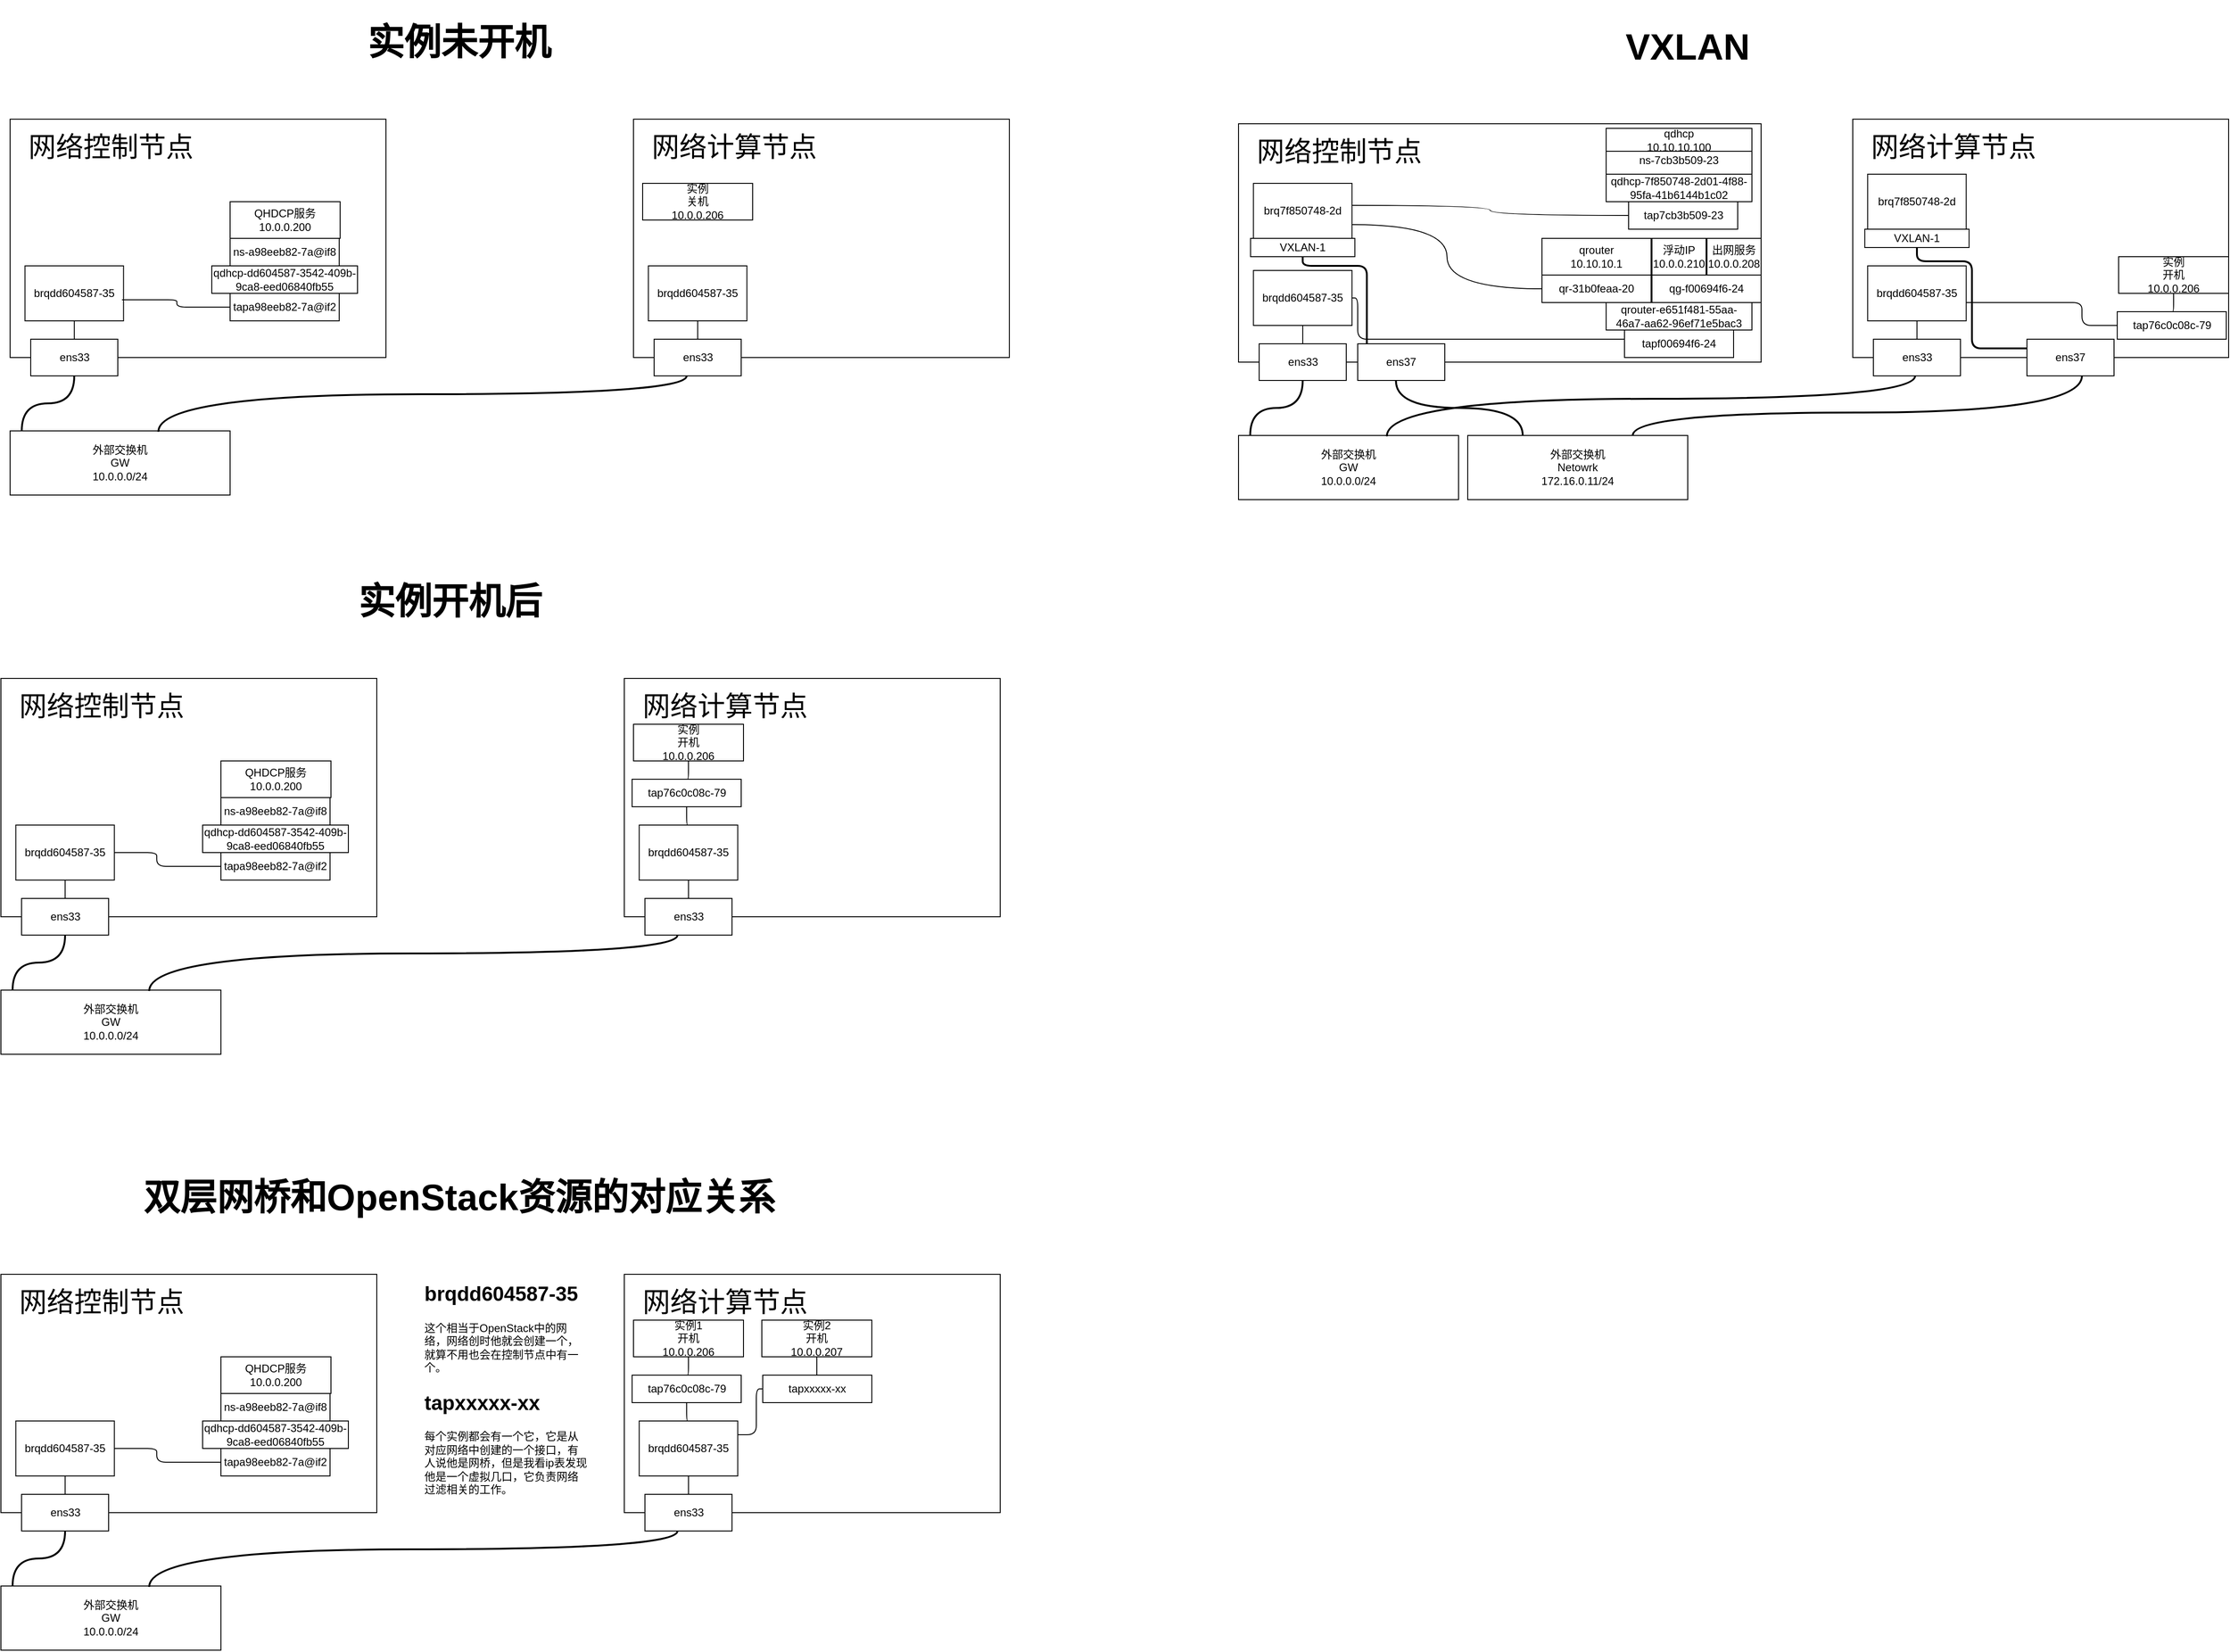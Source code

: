 <mxfile version="26.0.14">
  <diagram name="第 1 页" id="nOdNoL512QigELm2ROE4">
    <mxGraphModel dx="1674" dy="1144" grid="1" gridSize="10" guides="1" tooltips="1" connect="1" arrows="1" fold="1" page="1" pageScale="1" pageWidth="827" pageHeight="1169" math="0" shadow="0">
      <root>
        <mxCell id="0" />
        <mxCell id="1" parent="0" />
        <mxCell id="orzNpeSFZgo_5vKAbKiY-1" value="" style="rounded=0;whiteSpace=wrap;html=1;" parent="1" vertex="1">
          <mxGeometry x="70" y="160" width="410" height="260" as="geometry" />
        </mxCell>
        <mxCell id="orzNpeSFZgo_5vKAbKiY-3" value="" style="rounded=0;whiteSpace=wrap;html=1;" parent="1" vertex="1">
          <mxGeometry x="750" y="160" width="410" height="260" as="geometry" />
        </mxCell>
        <mxCell id="orzNpeSFZgo_5vKAbKiY-4" value="&lt;font style=&quot;font-size: 30px;&quot;&gt;网络控制节点&lt;/font&gt;" style="text;html=1;align=center;verticalAlign=middle;whiteSpace=wrap;rounded=0;" parent="1" vertex="1">
          <mxGeometry x="70" y="160" width="220" height="60" as="geometry" />
        </mxCell>
        <mxCell id="orzNpeSFZgo_5vKAbKiY-5" value="&lt;span style=&quot;font-size: 30px;&quot;&gt;网络计算节点&lt;/span&gt;" style="text;html=1;align=center;verticalAlign=middle;whiteSpace=wrap;rounded=0;" parent="1" vertex="1">
          <mxGeometry x="750" y="160" width="220" height="60" as="geometry" />
        </mxCell>
        <mxCell id="orzNpeSFZgo_5vKAbKiY-6" value="&lt;div&gt;&lt;br&gt;&lt;/div&gt;外部交换机&lt;div&gt;&lt;span style=&quot;background-color: transparent; color: light-dark(rgb(0, 0, 0), rgb(255, 255, 255));&quot;&gt;GW&lt;/span&gt;&lt;/div&gt;&lt;div&gt;10.0.0.0/24&lt;br&gt;&lt;div&gt;&lt;div&gt;&lt;br&gt;&lt;/div&gt;&lt;/div&gt;&lt;/div&gt;" style="rounded=0;whiteSpace=wrap;html=1;" parent="1" vertex="1">
          <mxGeometry x="70" y="500" width="240" height="70" as="geometry" />
        </mxCell>
        <mxCell id="orzNpeSFZgo_5vKAbKiY-9" value="ens33" style="rounded=0;whiteSpace=wrap;html=1;" parent="1" vertex="1">
          <mxGeometry x="92.5" y="400" width="95" height="40" as="geometry" />
        </mxCell>
        <mxCell id="orzNpeSFZgo_5vKAbKiY-10" value="ens33" style="rounded=0;whiteSpace=wrap;html=1;" parent="1" vertex="1">
          <mxGeometry x="772.5" y="400" width="95" height="40" as="geometry" />
        </mxCell>
        <mxCell id="orzNpeSFZgo_5vKAbKiY-16" style="edgeStyle=orthogonalEdgeStyle;rounded=0;orthogonalLoop=1;jettySize=auto;html=1;entryX=0.053;entryY=0;entryDx=0;entryDy=0;entryPerimeter=0;curved=1;strokeWidth=2;endArrow=none;startFill=0;" parent="1" source="orzNpeSFZgo_5vKAbKiY-9" target="orzNpeSFZgo_5vKAbKiY-6" edge="1">
          <mxGeometry relative="1" as="geometry" />
        </mxCell>
        <mxCell id="orzNpeSFZgo_5vKAbKiY-17" style="edgeStyle=orthogonalEdgeStyle;rounded=0;orthogonalLoop=1;jettySize=auto;html=1;strokeWidth=2;endArrow=none;startFill=0;curved=1;entryX=0.674;entryY=0.014;entryDx=0;entryDy=0;entryPerimeter=0;" parent="1" source="orzNpeSFZgo_5vKAbKiY-10" target="orzNpeSFZgo_5vKAbKiY-6" edge="1">
          <mxGeometry relative="1" as="geometry">
            <mxPoint x="800" y="487" as="targetPoint" />
            <Array as="points">
              <mxPoint x="808" y="460" />
              <mxPoint x="232" y="460" />
            </Array>
          </mxGeometry>
        </mxCell>
        <mxCell id="quWdG1FWPRAsrCkBspz_-25" style="edgeStyle=orthogonalEdgeStyle;rounded=1;orthogonalLoop=1;jettySize=auto;html=1;entryX=0.5;entryY=0;entryDx=0;entryDy=0;curved=0;endArrow=none;startFill=0;" parent="1" source="orzNpeSFZgo_5vKAbKiY-19" target="orzNpeSFZgo_5vKAbKiY-9" edge="1">
          <mxGeometry relative="1" as="geometry" />
        </mxCell>
        <mxCell id="orzNpeSFZgo_5vKAbKiY-19" value="brqdd604587-35" style="rounded=0;whiteSpace=wrap;html=1;" parent="1" vertex="1">
          <mxGeometry x="86.25" y="320" width="107.5" height="60" as="geometry" />
        </mxCell>
        <mxCell id="orzNpeSFZgo_5vKAbKiY-23" style="edgeStyle=orthogonalEdgeStyle;rounded=1;orthogonalLoop=1;jettySize=auto;html=1;entryX=0.984;entryY=0.617;entryDx=0;entryDy=0;endArrow=none;startFill=0;curved=0;entryPerimeter=0;" parent="1" source="orzNpeSFZgo_5vKAbKiY-20" target="orzNpeSFZgo_5vKAbKiY-19" edge="1">
          <mxGeometry relative="1" as="geometry" />
        </mxCell>
        <mxCell id="orzNpeSFZgo_5vKAbKiY-20" value="tapa98eeb82-7a@if2" style="rounded=0;whiteSpace=wrap;html=1;" parent="1" vertex="1">
          <mxGeometry x="310" y="350" width="119" height="30" as="geometry" />
        </mxCell>
        <mxCell id="orzNpeSFZgo_5vKAbKiY-21" value="qdhcp-dd604587-3542-409b-9ca8-eed06840fb55" style="rounded=0;whiteSpace=wrap;html=1;" parent="1" vertex="1">
          <mxGeometry x="290" y="320" width="159" height="30" as="geometry" />
        </mxCell>
        <mxCell id="orzNpeSFZgo_5vKAbKiY-22" value="ns-a98eeb82-7a@if8" style="rounded=0;whiteSpace=wrap;html=1;" parent="1" vertex="1">
          <mxGeometry x="310" y="290" width="119" height="30" as="geometry" />
        </mxCell>
        <mxCell id="orzNpeSFZgo_5vKAbKiY-24" value="QHDCP服务&lt;div&gt;10.0.0.200&lt;/div&gt;" style="rounded=0;whiteSpace=wrap;html=1;" parent="1" vertex="1">
          <mxGeometry x="310" y="250" width="120" height="40" as="geometry" />
        </mxCell>
        <mxCell id="quWdG1FWPRAsrCkBspz_-26" style="edgeStyle=orthogonalEdgeStyle;rounded=0;orthogonalLoop=1;jettySize=auto;html=1;endArrow=none;startFill=0;" parent="1" source="orzNpeSFZgo_5vKAbKiY-27" target="orzNpeSFZgo_5vKAbKiY-10" edge="1">
          <mxGeometry relative="1" as="geometry" />
        </mxCell>
        <mxCell id="orzNpeSFZgo_5vKAbKiY-27" value="brqdd604587-35" style="rounded=0;whiteSpace=wrap;html=1;" parent="1" vertex="1">
          <mxGeometry x="766.25" y="320" width="107.5" height="60" as="geometry" />
        </mxCell>
        <mxCell id="orzNpeSFZgo_5vKAbKiY-31" value="实例&lt;div&gt;关机&lt;br&gt;&lt;div&gt;&lt;div&gt;10.0.0.206&lt;/div&gt;&lt;/div&gt;&lt;/div&gt;" style="rounded=0;whiteSpace=wrap;html=1;" parent="1" vertex="1">
          <mxGeometry x="760" y="230" width="120" height="40" as="geometry" />
        </mxCell>
        <mxCell id="quWdG1FWPRAsrCkBspz_-1" value="&lt;span style=&quot;font-size: 40px;&quot;&gt;&lt;b&gt;实例未开机&lt;/b&gt;&lt;/span&gt;" style="text;html=1;align=center;verticalAlign=middle;whiteSpace=wrap;rounded=0;" parent="1" vertex="1">
          <mxGeometry x="230" y="30" width="660" height="90" as="geometry" />
        </mxCell>
        <mxCell id="quWdG1FWPRAsrCkBspz_-2" value="" style="rounded=0;whiteSpace=wrap;html=1;" parent="1" vertex="1">
          <mxGeometry x="60" y="770" width="410" height="260" as="geometry" />
        </mxCell>
        <mxCell id="quWdG1FWPRAsrCkBspz_-3" value="" style="rounded=0;whiteSpace=wrap;html=1;" parent="1" vertex="1">
          <mxGeometry x="740" y="770" width="410" height="260" as="geometry" />
        </mxCell>
        <mxCell id="quWdG1FWPRAsrCkBspz_-4" value="&lt;font style=&quot;font-size: 30px;&quot;&gt;网络控制节点&lt;/font&gt;" style="text;html=1;align=center;verticalAlign=middle;whiteSpace=wrap;rounded=0;" parent="1" vertex="1">
          <mxGeometry x="60" y="770" width="220" height="60" as="geometry" />
        </mxCell>
        <mxCell id="quWdG1FWPRAsrCkBspz_-5" value="&lt;span style=&quot;font-size: 30px;&quot;&gt;网络计算节点&lt;/span&gt;" style="text;html=1;align=center;verticalAlign=middle;whiteSpace=wrap;rounded=0;" parent="1" vertex="1">
          <mxGeometry x="740" y="770" width="220" height="60" as="geometry" />
        </mxCell>
        <mxCell id="quWdG1FWPRAsrCkBspz_-6" value="&lt;br&gt;&lt;div&gt;外部交换机&lt;div&gt;&lt;span style=&quot;background-color: transparent; color: light-dark(rgb(0, 0, 0), rgb(255, 255, 255));&quot;&gt;GW&lt;/span&gt;&lt;/div&gt;&lt;div&gt;10.0.0.0/24&lt;br&gt;&lt;div&gt;&lt;br&gt;&lt;/div&gt;&lt;/div&gt;&lt;/div&gt;" style="rounded=0;whiteSpace=wrap;html=1;" parent="1" vertex="1">
          <mxGeometry x="60" y="1110" width="240" height="70" as="geometry" />
        </mxCell>
        <mxCell id="quWdG1FWPRAsrCkBspz_-7" value="ens33" style="rounded=0;whiteSpace=wrap;html=1;" parent="1" vertex="1">
          <mxGeometry x="82.5" y="1010" width="95" height="40" as="geometry" />
        </mxCell>
        <mxCell id="quWdG1FWPRAsrCkBspz_-8" value="ens33" style="rounded=0;whiteSpace=wrap;html=1;" parent="1" vertex="1">
          <mxGeometry x="762.5" y="1010" width="95" height="40" as="geometry" />
        </mxCell>
        <mxCell id="quWdG1FWPRAsrCkBspz_-9" style="edgeStyle=orthogonalEdgeStyle;rounded=0;orthogonalLoop=1;jettySize=auto;html=1;entryX=0.053;entryY=0;entryDx=0;entryDy=0;entryPerimeter=0;curved=1;strokeWidth=2;endArrow=none;startFill=0;" parent="1" source="quWdG1FWPRAsrCkBspz_-7" target="quWdG1FWPRAsrCkBspz_-6" edge="1">
          <mxGeometry relative="1" as="geometry" />
        </mxCell>
        <mxCell id="quWdG1FWPRAsrCkBspz_-10" style="edgeStyle=orthogonalEdgeStyle;rounded=0;orthogonalLoop=1;jettySize=auto;html=1;strokeWidth=2;endArrow=none;startFill=0;curved=1;entryX=0.674;entryY=0.014;entryDx=0;entryDy=0;entryPerimeter=0;" parent="1" source="quWdG1FWPRAsrCkBspz_-8" target="quWdG1FWPRAsrCkBspz_-6" edge="1">
          <mxGeometry relative="1" as="geometry">
            <mxPoint x="790" y="1097" as="targetPoint" />
            <Array as="points">
              <mxPoint x="798" y="1070" />
              <mxPoint x="222" y="1070" />
            </Array>
          </mxGeometry>
        </mxCell>
        <mxCell id="quWdG1FWPRAsrCkBspz_-20" style="edgeStyle=orthogonalEdgeStyle;rounded=0;orthogonalLoop=1;jettySize=auto;html=1;curved=1;endArrow=none;startFill=0;" parent="1" source="quWdG1FWPRAsrCkBspz_-11" target="quWdG1FWPRAsrCkBspz_-7" edge="1">
          <mxGeometry relative="1" as="geometry" />
        </mxCell>
        <mxCell id="quWdG1FWPRAsrCkBspz_-11" value="brqdd604587-35" style="rounded=0;whiteSpace=wrap;html=1;" parent="1" vertex="1">
          <mxGeometry x="76.25" y="930" width="107.5" height="60" as="geometry" />
        </mxCell>
        <mxCell id="quWdG1FWPRAsrCkBspz_-24" style="edgeStyle=orthogonalEdgeStyle;rounded=1;orthogonalLoop=1;jettySize=auto;html=1;entryX=1;entryY=0.5;entryDx=0;entryDy=0;curved=0;endArrow=none;startFill=0;" parent="1" source="quWdG1FWPRAsrCkBspz_-13" target="quWdG1FWPRAsrCkBspz_-11" edge="1">
          <mxGeometry relative="1" as="geometry">
            <Array as="points">
              <mxPoint x="230" y="975" />
              <mxPoint x="230" y="960" />
            </Array>
          </mxGeometry>
        </mxCell>
        <mxCell id="quWdG1FWPRAsrCkBspz_-13" value="tapa98eeb82-7a@if2" style="rounded=0;whiteSpace=wrap;html=1;" parent="1" vertex="1">
          <mxGeometry x="300" y="960" width="119" height="30" as="geometry" />
        </mxCell>
        <mxCell id="quWdG1FWPRAsrCkBspz_-14" value="qdhcp-dd604587-3542-409b-9ca8-eed06840fb55" style="rounded=0;whiteSpace=wrap;html=1;" parent="1" vertex="1">
          <mxGeometry x="280" y="930" width="159" height="30" as="geometry" />
        </mxCell>
        <mxCell id="quWdG1FWPRAsrCkBspz_-15" value="ns-a98eeb82-7a@if8" style="rounded=0;whiteSpace=wrap;html=1;" parent="1" vertex="1">
          <mxGeometry x="300" y="900" width="119" height="30" as="geometry" />
        </mxCell>
        <mxCell id="quWdG1FWPRAsrCkBspz_-16" value="QHDCP服务&lt;div&gt;10.0.0.200&lt;/div&gt;" style="rounded=0;whiteSpace=wrap;html=1;" parent="1" vertex="1">
          <mxGeometry x="300" y="860" width="120" height="40" as="geometry" />
        </mxCell>
        <mxCell id="quWdG1FWPRAsrCkBspz_-21" style="edgeStyle=orthogonalEdgeStyle;rounded=0;orthogonalLoop=1;jettySize=auto;html=1;curved=1;endArrow=none;startFill=0;" parent="1" source="quWdG1FWPRAsrCkBspz_-17" target="quWdG1FWPRAsrCkBspz_-8" edge="1">
          <mxGeometry relative="1" as="geometry" />
        </mxCell>
        <mxCell id="quWdG1FWPRAsrCkBspz_-17" value="brqdd604587-35" style="rounded=0;whiteSpace=wrap;html=1;" parent="1" vertex="1">
          <mxGeometry x="756.25" y="930" width="107.5" height="60" as="geometry" />
        </mxCell>
        <mxCell id="quWdG1FWPRAsrCkBspz_-29" style="edgeStyle=orthogonalEdgeStyle;rounded=1;orthogonalLoop=1;jettySize=auto;html=1;curved=0;endArrow=none;startFill=0;" parent="1" source="quWdG1FWPRAsrCkBspz_-18" target="quWdG1FWPRAsrCkBspz_-27" edge="1">
          <mxGeometry relative="1" as="geometry" />
        </mxCell>
        <mxCell id="quWdG1FWPRAsrCkBspz_-18" value="实例&lt;div&gt;开机&lt;br&gt;&lt;div&gt;10.0.0.206&lt;/div&gt;&lt;/div&gt;" style="rounded=0;whiteSpace=wrap;html=1;" parent="1" vertex="1">
          <mxGeometry x="750" y="820" width="120" height="40" as="geometry" />
        </mxCell>
        <mxCell id="quWdG1FWPRAsrCkBspz_-19" value="&lt;span style=&quot;font-size: 40px;&quot;&gt;&lt;b&gt;实例开机后&lt;/b&gt;&lt;/span&gt;" style="text;html=1;align=center;verticalAlign=middle;whiteSpace=wrap;rounded=0;" parent="1" vertex="1">
          <mxGeometry x="220" y="640" width="660" height="90" as="geometry" />
        </mxCell>
        <mxCell id="quWdG1FWPRAsrCkBspz_-30" style="edgeStyle=orthogonalEdgeStyle;rounded=1;orthogonalLoop=1;jettySize=auto;html=1;curved=0;endArrow=none;startFill=0;" parent="1" source="quWdG1FWPRAsrCkBspz_-27" target="quWdG1FWPRAsrCkBspz_-17" edge="1">
          <mxGeometry relative="1" as="geometry" />
        </mxCell>
        <mxCell id="quWdG1FWPRAsrCkBspz_-27" value="tap76c0c08c-79" style="rounded=0;whiteSpace=wrap;html=1;" parent="1" vertex="1">
          <mxGeometry x="748.5" y="880" width="119" height="30" as="geometry" />
        </mxCell>
        <mxCell id="IoBw5T78hSDgkr8K8ekV-1" value="" style="rounded=0;whiteSpace=wrap;html=1;" parent="1" vertex="1">
          <mxGeometry x="60" y="1420" width="410" height="260" as="geometry" />
        </mxCell>
        <mxCell id="IoBw5T78hSDgkr8K8ekV-2" value="" style="rounded=0;whiteSpace=wrap;html=1;" parent="1" vertex="1">
          <mxGeometry x="740" y="1420" width="410" height="260" as="geometry" />
        </mxCell>
        <mxCell id="IoBw5T78hSDgkr8K8ekV-3" value="&lt;font style=&quot;font-size: 30px;&quot;&gt;网络控制节点&lt;/font&gt;" style="text;html=1;align=center;verticalAlign=middle;whiteSpace=wrap;rounded=0;" parent="1" vertex="1">
          <mxGeometry x="60" y="1420" width="220" height="60" as="geometry" />
        </mxCell>
        <mxCell id="IoBw5T78hSDgkr8K8ekV-4" value="&lt;span style=&quot;font-size: 30px;&quot;&gt;网络计算节点&lt;/span&gt;" style="text;html=1;align=center;verticalAlign=middle;whiteSpace=wrap;rounded=0;" parent="1" vertex="1">
          <mxGeometry x="740" y="1420" width="220" height="60" as="geometry" />
        </mxCell>
        <mxCell id="IoBw5T78hSDgkr8K8ekV-5" value="&lt;br&gt;&lt;div&gt;外部交换机&lt;div&gt;&lt;span style=&quot;background-color: transparent; color: light-dark(rgb(0, 0, 0), rgb(255, 255, 255));&quot;&gt;GW&lt;/span&gt;&lt;/div&gt;&lt;div&gt;10.0.0.0/24&lt;br&gt;&lt;div&gt;&lt;br&gt;&lt;/div&gt;&lt;/div&gt;&lt;/div&gt;" style="rounded=0;whiteSpace=wrap;html=1;" parent="1" vertex="1">
          <mxGeometry x="60" y="1760" width="240" height="70" as="geometry" />
        </mxCell>
        <mxCell id="IoBw5T78hSDgkr8K8ekV-6" value="ens33" style="rounded=0;whiteSpace=wrap;html=1;" parent="1" vertex="1">
          <mxGeometry x="82.5" y="1660" width="95" height="40" as="geometry" />
        </mxCell>
        <mxCell id="IoBw5T78hSDgkr8K8ekV-7" value="ens33" style="rounded=0;whiteSpace=wrap;html=1;" parent="1" vertex="1">
          <mxGeometry x="762.5" y="1660" width="95" height="40" as="geometry" />
        </mxCell>
        <mxCell id="IoBw5T78hSDgkr8K8ekV-8" style="edgeStyle=orthogonalEdgeStyle;rounded=0;orthogonalLoop=1;jettySize=auto;html=1;entryX=0.053;entryY=0;entryDx=0;entryDy=0;entryPerimeter=0;curved=1;strokeWidth=2;endArrow=none;startFill=0;" parent="1" source="IoBw5T78hSDgkr8K8ekV-6" target="IoBw5T78hSDgkr8K8ekV-5" edge="1">
          <mxGeometry relative="1" as="geometry" />
        </mxCell>
        <mxCell id="IoBw5T78hSDgkr8K8ekV-9" style="edgeStyle=orthogonalEdgeStyle;rounded=0;orthogonalLoop=1;jettySize=auto;html=1;strokeWidth=2;endArrow=none;startFill=0;curved=1;entryX=0.674;entryY=0.014;entryDx=0;entryDy=0;entryPerimeter=0;" parent="1" source="IoBw5T78hSDgkr8K8ekV-7" target="IoBw5T78hSDgkr8K8ekV-5" edge="1">
          <mxGeometry relative="1" as="geometry">
            <mxPoint x="790" y="1747" as="targetPoint" />
            <Array as="points">
              <mxPoint x="798" y="1720" />
              <mxPoint x="222" y="1720" />
            </Array>
          </mxGeometry>
        </mxCell>
        <mxCell id="IoBw5T78hSDgkr8K8ekV-10" style="edgeStyle=orthogonalEdgeStyle;rounded=0;orthogonalLoop=1;jettySize=auto;html=1;curved=1;endArrow=none;startFill=0;" parent="1" source="IoBw5T78hSDgkr8K8ekV-11" target="IoBw5T78hSDgkr8K8ekV-6" edge="1">
          <mxGeometry relative="1" as="geometry" />
        </mxCell>
        <mxCell id="IoBw5T78hSDgkr8K8ekV-11" value="brqdd604587-35" style="rounded=0;whiteSpace=wrap;html=1;" parent="1" vertex="1">
          <mxGeometry x="76.25" y="1580" width="107.5" height="60" as="geometry" />
        </mxCell>
        <mxCell id="IoBw5T78hSDgkr8K8ekV-12" style="edgeStyle=orthogonalEdgeStyle;rounded=1;orthogonalLoop=1;jettySize=auto;html=1;entryX=1;entryY=0.5;entryDx=0;entryDy=0;curved=0;endArrow=none;startFill=0;" parent="1" source="IoBw5T78hSDgkr8K8ekV-13" target="IoBw5T78hSDgkr8K8ekV-11" edge="1">
          <mxGeometry relative="1" as="geometry">
            <Array as="points">
              <mxPoint x="230" y="1625" />
              <mxPoint x="230" y="1610" />
            </Array>
          </mxGeometry>
        </mxCell>
        <mxCell id="IoBw5T78hSDgkr8K8ekV-13" value="tapa98eeb82-7a@if2" style="rounded=0;whiteSpace=wrap;html=1;" parent="1" vertex="1">
          <mxGeometry x="300" y="1610" width="119" height="30" as="geometry" />
        </mxCell>
        <mxCell id="IoBw5T78hSDgkr8K8ekV-14" value="qdhcp-dd604587-3542-409b-9ca8-eed06840fb55" style="rounded=0;whiteSpace=wrap;html=1;" parent="1" vertex="1">
          <mxGeometry x="280" y="1580" width="159" height="30" as="geometry" />
        </mxCell>
        <mxCell id="IoBw5T78hSDgkr8K8ekV-15" value="ns-a98eeb82-7a@if8" style="rounded=0;whiteSpace=wrap;html=1;" parent="1" vertex="1">
          <mxGeometry x="300" y="1550" width="119" height="30" as="geometry" />
        </mxCell>
        <mxCell id="IoBw5T78hSDgkr8K8ekV-16" value="QHDCP服务&lt;div&gt;10.0.0.200&lt;/div&gt;" style="rounded=0;whiteSpace=wrap;html=1;" parent="1" vertex="1">
          <mxGeometry x="300" y="1510" width="120" height="40" as="geometry" />
        </mxCell>
        <mxCell id="IoBw5T78hSDgkr8K8ekV-17" style="edgeStyle=orthogonalEdgeStyle;rounded=0;orthogonalLoop=1;jettySize=auto;html=1;curved=1;endArrow=none;startFill=0;" parent="1" source="IoBw5T78hSDgkr8K8ekV-18" target="IoBw5T78hSDgkr8K8ekV-7" edge="1">
          <mxGeometry relative="1" as="geometry" />
        </mxCell>
        <mxCell id="IoBw5T78hSDgkr8K8ekV-18" value="brqdd604587-35" style="rounded=0;whiteSpace=wrap;html=1;" parent="1" vertex="1">
          <mxGeometry x="756.25" y="1580" width="107.5" height="60" as="geometry" />
        </mxCell>
        <mxCell id="IoBw5T78hSDgkr8K8ekV-19" style="edgeStyle=orthogonalEdgeStyle;rounded=1;orthogonalLoop=1;jettySize=auto;html=1;curved=0;endArrow=none;startFill=0;" parent="1" source="IoBw5T78hSDgkr8K8ekV-20" target="IoBw5T78hSDgkr8K8ekV-23" edge="1">
          <mxGeometry relative="1" as="geometry" />
        </mxCell>
        <mxCell id="IoBw5T78hSDgkr8K8ekV-20" value="实例1&lt;div&gt;开机&lt;br&gt;&lt;div&gt;10.0.0.206&lt;/div&gt;&lt;/div&gt;" style="rounded=0;whiteSpace=wrap;html=1;" parent="1" vertex="1">
          <mxGeometry x="750" y="1470" width="120" height="40" as="geometry" />
        </mxCell>
        <mxCell id="IoBw5T78hSDgkr8K8ekV-21" value="&lt;span style=&quot;font-size: 40px;&quot;&gt;&lt;b&gt;双层网桥和OpenStack资源的对应关系&lt;/b&gt;&lt;/span&gt;" style="text;html=1;align=center;verticalAlign=middle;whiteSpace=wrap;rounded=0;" parent="1" vertex="1">
          <mxGeometry x="210" y="1290" width="700" height="90" as="geometry" />
        </mxCell>
        <mxCell id="IoBw5T78hSDgkr8K8ekV-22" style="edgeStyle=orthogonalEdgeStyle;rounded=1;orthogonalLoop=1;jettySize=auto;html=1;curved=0;endArrow=none;startFill=0;" parent="1" source="IoBw5T78hSDgkr8K8ekV-23" target="IoBw5T78hSDgkr8K8ekV-18" edge="1">
          <mxGeometry relative="1" as="geometry" />
        </mxCell>
        <mxCell id="IoBw5T78hSDgkr8K8ekV-23" value="tap76c0c08c-79" style="rounded=0;whiteSpace=wrap;html=1;" parent="1" vertex="1">
          <mxGeometry x="748.5" y="1530" width="119" height="30" as="geometry" />
        </mxCell>
        <mxCell id="IoBw5T78hSDgkr8K8ekV-26" style="edgeStyle=orthogonalEdgeStyle;rounded=0;orthogonalLoop=1;jettySize=auto;html=1;endArrow=none;startFill=0;" parent="1" source="IoBw5T78hSDgkr8K8ekV-24" target="IoBw5T78hSDgkr8K8ekV-25" edge="1">
          <mxGeometry relative="1" as="geometry" />
        </mxCell>
        <mxCell id="IoBw5T78hSDgkr8K8ekV-24" value="实例2&lt;div&gt;开机&lt;br&gt;&lt;div&gt;10.0.0.207&lt;/div&gt;&lt;/div&gt;" style="rounded=0;whiteSpace=wrap;html=1;" parent="1" vertex="1">
          <mxGeometry x="890" y="1470" width="120" height="40" as="geometry" />
        </mxCell>
        <mxCell id="IoBw5T78hSDgkr8K8ekV-27" style="edgeStyle=orthogonalEdgeStyle;rounded=1;orthogonalLoop=1;jettySize=auto;html=1;entryX=1;entryY=0.25;entryDx=0;entryDy=0;curved=0;endArrow=none;startFill=0;" parent="1" source="IoBw5T78hSDgkr8K8ekV-25" target="IoBw5T78hSDgkr8K8ekV-18" edge="1">
          <mxGeometry relative="1" as="geometry">
            <Array as="points">
              <mxPoint x="884" y="1545" />
              <mxPoint x="884" y="1595" />
            </Array>
          </mxGeometry>
        </mxCell>
        <mxCell id="IoBw5T78hSDgkr8K8ekV-25" value="tapxxxxx-xx" style="rounded=0;whiteSpace=wrap;html=1;" parent="1" vertex="1">
          <mxGeometry x="891" y="1530" width="119" height="30" as="geometry" />
        </mxCell>
        <mxCell id="IoBw5T78hSDgkr8K8ekV-28" value="&lt;h1 style=&quot;margin-top: 0px;&quot;&gt;&lt;span style=&quot;text-align: center;&quot;&gt;&lt;font style=&quot;font-size: 22px;&quot;&gt;brqdd604587-35&lt;/font&gt;&lt;/span&gt;&lt;/h1&gt;&lt;h1 style=&quot;margin-top: 0px;&quot;&gt;&lt;p style=&quot;font-size: 12px; font-weight: 400;&quot;&gt;这个相当于OpenStack中的网络，网络创时他就会创建一个，就算不用也会在控制节点中有一个。&lt;/p&gt;&lt;/h1&gt;&lt;h1 style=&quot;margin-top: 0px;&quot;&gt;&lt;span style=&quot;text-align: center;&quot;&gt;&lt;font style=&quot;font-size: 22px;&quot;&gt;tapxxxxx-xx&lt;/font&gt;&lt;/span&gt;&lt;/h1&gt;&lt;h1 style=&quot;margin-top: 0px;&quot;&gt;&lt;p style=&quot;font-size: 12px; font-weight: 400;&quot;&gt;每个实例都会有一个它，它是从对应网络中创建的一个接口，有人说他是网桥，但是我看ip表发现他是一个虚拟几口，它负责网络过滤相关的工作。&lt;/p&gt;&lt;/h1&gt;" style="text;html=1;whiteSpace=wrap;overflow=hidden;rounded=0;" parent="1" vertex="1">
          <mxGeometry x="520" y="1420" width="180" height="260" as="geometry" />
        </mxCell>
        <mxCell id="vUdiiHSbQKP3ZvH5nQBe-21" value="" style="rounded=0;whiteSpace=wrap;html=1;" parent="1" vertex="1">
          <mxGeometry x="1410" y="165" width="570" height="260" as="geometry" />
        </mxCell>
        <mxCell id="vUdiiHSbQKP3ZvH5nQBe-22" value="" style="rounded=0;whiteSpace=wrap;html=1;" parent="1" vertex="1">
          <mxGeometry x="2080" y="160" width="410" height="260" as="geometry" />
        </mxCell>
        <mxCell id="vUdiiHSbQKP3ZvH5nQBe-23" value="&lt;font style=&quot;font-size: 30px;&quot;&gt;网络控制节点&lt;/font&gt;" style="text;html=1;align=center;verticalAlign=middle;whiteSpace=wrap;rounded=0;" parent="1" vertex="1">
          <mxGeometry x="1410" y="165" width="220" height="60" as="geometry" />
        </mxCell>
        <mxCell id="vUdiiHSbQKP3ZvH5nQBe-24" value="&lt;span style=&quot;font-size: 30px;&quot;&gt;网络计算节点&lt;/span&gt;" style="text;html=1;align=center;verticalAlign=middle;whiteSpace=wrap;rounded=0;" parent="1" vertex="1">
          <mxGeometry x="2080" y="160" width="220" height="60" as="geometry" />
        </mxCell>
        <mxCell id="vUdiiHSbQKP3ZvH5nQBe-25" value="&lt;br&gt;&lt;div&gt;外部交换机&lt;div&gt;&lt;span style=&quot;background-color: transparent; color: light-dark(rgb(0, 0, 0), rgb(255, 255, 255));&quot;&gt;GW&lt;/span&gt;&lt;/div&gt;&lt;div&gt;10.0.0.0/24&lt;br&gt;&lt;div&gt;&lt;br&gt;&lt;/div&gt;&lt;/div&gt;&lt;/div&gt;" style="rounded=0;whiteSpace=wrap;html=1;" parent="1" vertex="1">
          <mxGeometry x="1410" y="505" width="240" height="70" as="geometry" />
        </mxCell>
        <mxCell id="vUdiiHSbQKP3ZvH5nQBe-26" value="ens33" style="rounded=0;whiteSpace=wrap;html=1;" parent="1" vertex="1">
          <mxGeometry x="1432.5" y="405" width="95" height="40" as="geometry" />
        </mxCell>
        <mxCell id="vUdiiHSbQKP3ZvH5nQBe-27" value="ens33" style="rounded=0;whiteSpace=wrap;html=1;" parent="1" vertex="1">
          <mxGeometry x="2102.5" y="400" width="95" height="40" as="geometry" />
        </mxCell>
        <mxCell id="vUdiiHSbQKP3ZvH5nQBe-28" style="edgeStyle=orthogonalEdgeStyle;rounded=0;orthogonalLoop=1;jettySize=auto;html=1;entryX=0.053;entryY=0;entryDx=0;entryDy=0;entryPerimeter=0;curved=1;strokeWidth=2;endArrow=none;startFill=0;" parent="1" source="vUdiiHSbQKP3ZvH5nQBe-26" target="vUdiiHSbQKP3ZvH5nQBe-25" edge="1">
          <mxGeometry relative="1" as="geometry" />
        </mxCell>
        <mxCell id="vUdiiHSbQKP3ZvH5nQBe-29" style="edgeStyle=orthogonalEdgeStyle;rounded=0;orthogonalLoop=1;jettySize=auto;html=1;strokeWidth=2;endArrow=none;startFill=0;curved=1;entryX=0.674;entryY=0.014;entryDx=0;entryDy=0;entryPerimeter=0;" parent="1" source="vUdiiHSbQKP3ZvH5nQBe-27" target="vUdiiHSbQKP3ZvH5nQBe-25" edge="1">
          <mxGeometry relative="1" as="geometry">
            <mxPoint x="2140" y="492" as="targetPoint" />
            <Array as="points">
              <mxPoint x="2148" y="465" />
              <mxPoint x="1572" y="465" />
            </Array>
          </mxGeometry>
        </mxCell>
        <mxCell id="vUdiiHSbQKP3ZvH5nQBe-30" style="edgeStyle=orthogonalEdgeStyle;rounded=0;orthogonalLoop=1;jettySize=auto;html=1;curved=1;endArrow=none;startFill=0;" parent="1" source="vUdiiHSbQKP3ZvH5nQBe-31" target="vUdiiHSbQKP3ZvH5nQBe-26" edge="1">
          <mxGeometry relative="1" as="geometry" />
        </mxCell>
        <mxCell id="vUdiiHSbQKP3ZvH5nQBe-31" value="brqdd604587-35" style="rounded=0;whiteSpace=wrap;html=1;" parent="1" vertex="1">
          <mxGeometry x="1426.25" y="325" width="107.5" height="60" as="geometry" />
        </mxCell>
        <mxCell id="vUdiiHSbQKP3ZvH5nQBe-32" style="edgeStyle=orthogonalEdgeStyle;rounded=1;orthogonalLoop=1;jettySize=auto;html=1;entryX=1;entryY=0.5;entryDx=0;entryDy=0;curved=0;endArrow=none;startFill=0;" parent="1" source="vUdiiHSbQKP3ZvH5nQBe-33" target="vUdiiHSbQKP3ZvH5nQBe-31" edge="1">
          <mxGeometry relative="1" as="geometry">
            <Array as="points">
              <mxPoint x="1540" y="400" />
              <mxPoint x="1540" y="355" />
            </Array>
          </mxGeometry>
        </mxCell>
        <mxCell id="vUdiiHSbQKP3ZvH5nQBe-33" value="tapf00694f6-24" style="rounded=0;whiteSpace=wrap;html=1;" parent="1" vertex="1">
          <mxGeometry x="1831" y="390" width="119" height="30" as="geometry" />
        </mxCell>
        <mxCell id="vUdiiHSbQKP3ZvH5nQBe-34" value="qrouter-e651f481-55aa-46a7-aa62-96ef71e5bac3" style="rounded=0;whiteSpace=wrap;html=1;" parent="1" vertex="1">
          <mxGeometry x="1811" y="360" width="159" height="30" as="geometry" />
        </mxCell>
        <mxCell id="vUdiiHSbQKP3ZvH5nQBe-35" value="qg-f00694f6-24" style="rounded=0;whiteSpace=wrap;html=1;" parent="1" vertex="1">
          <mxGeometry x="1861" y="330" width="119" height="30" as="geometry" />
        </mxCell>
        <mxCell id="vUdiiHSbQKP3ZvH5nQBe-36" value="&lt;div&gt;&lt;span style=&quot;background-color: transparent; color: light-dark(rgb(0, 0, 0), rgb(255, 255, 255));&quot;&gt;浮动IP&lt;/span&gt;&lt;/div&gt;10.0.0.210" style="rounded=0;whiteSpace=wrap;html=1;" parent="1" vertex="1">
          <mxGeometry x="1861" y="290" width="59" height="40" as="geometry" />
        </mxCell>
        <mxCell id="vUdiiHSbQKP3ZvH5nQBe-37" style="edgeStyle=orthogonalEdgeStyle;rounded=0;orthogonalLoop=1;jettySize=auto;html=1;curved=1;endArrow=none;startFill=0;" parent="1" source="vUdiiHSbQKP3ZvH5nQBe-38" target="vUdiiHSbQKP3ZvH5nQBe-27" edge="1">
          <mxGeometry relative="1" as="geometry" />
        </mxCell>
        <mxCell id="vUdiiHSbQKP3ZvH5nQBe-38" value="brqdd604587-35" style="rounded=0;whiteSpace=wrap;html=1;" parent="1" vertex="1">
          <mxGeometry x="2096.25" y="320" width="107.5" height="60" as="geometry" />
        </mxCell>
        <mxCell id="vUdiiHSbQKP3ZvH5nQBe-39" style="edgeStyle=orthogonalEdgeStyle;rounded=1;orthogonalLoop=1;jettySize=auto;html=1;curved=0;endArrow=none;startFill=0;" parent="1" source="vUdiiHSbQKP3ZvH5nQBe-40" target="vUdiiHSbQKP3ZvH5nQBe-43" edge="1">
          <mxGeometry relative="1" as="geometry" />
        </mxCell>
        <mxCell id="vUdiiHSbQKP3ZvH5nQBe-40" value="实例&lt;div&gt;开机&lt;br&gt;&lt;div&gt;10.0.0.206&lt;/div&gt;&lt;/div&gt;" style="rounded=0;whiteSpace=wrap;html=1;" parent="1" vertex="1">
          <mxGeometry x="2370" y="310" width="120" height="40" as="geometry" />
        </mxCell>
        <mxCell id="vUdiiHSbQKP3ZvH5nQBe-41" value="&lt;span style=&quot;font-size: 40px;&quot;&gt;&lt;b&gt;VXLAN&lt;/b&gt;&lt;/span&gt;" style="text;html=1;align=center;verticalAlign=middle;whiteSpace=wrap;rounded=0;" parent="1" vertex="1">
          <mxGeometry x="1570" y="35" width="660" height="90" as="geometry" />
        </mxCell>
        <mxCell id="vUdiiHSbQKP3ZvH5nQBe-42" style="edgeStyle=orthogonalEdgeStyle;rounded=1;orthogonalLoop=1;jettySize=auto;html=1;curved=0;endArrow=none;startFill=0;exitX=0;exitY=0.5;exitDx=0;exitDy=0;exitPerimeter=0;" parent="1" source="vUdiiHSbQKP3ZvH5nQBe-43" target="vUdiiHSbQKP3ZvH5nQBe-38" edge="1">
          <mxGeometry relative="1" as="geometry">
            <Array as="points">
              <mxPoint x="2330" y="385" />
              <mxPoint x="2330" y="360" />
            </Array>
          </mxGeometry>
        </mxCell>
        <mxCell id="vUdiiHSbQKP3ZvH5nQBe-43" value="tap76c0c08c-79" style="rounded=0;whiteSpace=wrap;html=1;" parent="1" vertex="1">
          <mxGeometry x="2368.5" y="370" width="119" height="30" as="geometry" />
        </mxCell>
        <mxCell id="vUdiiHSbQKP3ZvH5nQBe-45" value="&lt;br&gt;&lt;div&gt;外部交换机&lt;div&gt;Netowrk&lt;/div&gt;&lt;div&gt;172.16.0.11/24&lt;br&gt;&lt;div&gt;&lt;br&gt;&lt;/div&gt;&lt;/div&gt;&lt;/div&gt;" style="rounded=0;whiteSpace=wrap;html=1;" parent="1" vertex="1">
          <mxGeometry x="1660" y="505" width="240" height="70" as="geometry" />
        </mxCell>
        <mxCell id="vUdiiHSbQKP3ZvH5nQBe-49" style="edgeStyle=orthogonalEdgeStyle;rounded=0;orthogonalLoop=1;jettySize=auto;html=1;entryX=0.25;entryY=0;entryDx=0;entryDy=0;exitX=0.439;exitY=1.008;exitDx=0;exitDy=0;exitPerimeter=0;curved=1;endArrow=none;startFill=0;strokeWidth=2;" parent="1" source="vUdiiHSbQKP3ZvH5nQBe-46" target="vUdiiHSbQKP3ZvH5nQBe-45" edge="1">
          <mxGeometry relative="1" as="geometry" />
        </mxCell>
        <mxCell id="vUdiiHSbQKP3ZvH5nQBe-46" value="ens37" style="rounded=0;whiteSpace=wrap;html=1;" parent="1" vertex="1">
          <mxGeometry x="1540" y="405" width="95" height="40" as="geometry" />
        </mxCell>
        <mxCell id="vUdiiHSbQKP3ZvH5nQBe-50" style="edgeStyle=orthogonalEdgeStyle;rounded=0;orthogonalLoop=1;jettySize=auto;html=1;entryX=0.75;entryY=0;entryDx=0;entryDy=0;curved=1;strokeWidth=2;endArrow=none;startFill=0;" parent="1" source="vUdiiHSbQKP3ZvH5nQBe-47" target="vUdiiHSbQKP3ZvH5nQBe-45" edge="1">
          <mxGeometry relative="1" as="geometry">
            <Array as="points">
              <mxPoint x="2330" y="480" />
              <mxPoint x="1840" y="480" />
            </Array>
          </mxGeometry>
        </mxCell>
        <mxCell id="vUdiiHSbQKP3ZvH5nQBe-47" value="ens37" style="rounded=0;whiteSpace=wrap;html=1;" parent="1" vertex="1">
          <mxGeometry x="2270" y="400" width="95" height="40" as="geometry" />
        </mxCell>
        <mxCell id="vUdiiHSbQKP3ZvH5nQBe-51" value="brq7f850748-2d" style="rounded=0;whiteSpace=wrap;html=1;" parent="1" vertex="1">
          <mxGeometry x="1426.25" y="230" width="107.5" height="60" as="geometry" />
        </mxCell>
        <mxCell id="vUdiiHSbQKP3ZvH5nQBe-55" style="edgeStyle=orthogonalEdgeStyle;rounded=1;orthogonalLoop=1;jettySize=auto;html=1;curved=0;strokeWidth=2;endArrow=none;startFill=0;entryX=0.105;entryY=0.008;entryDx=0;entryDy=0;entryPerimeter=0;" parent="1" source="vUdiiHSbQKP3ZvH5nQBe-52" target="vUdiiHSbQKP3ZvH5nQBe-46" edge="1">
          <mxGeometry relative="1" as="geometry">
            <Array as="points">
              <mxPoint x="1480" y="320" />
              <mxPoint x="1550" y="320" />
            </Array>
            <mxPoint x="1550" y="400" as="targetPoint" />
          </mxGeometry>
        </mxCell>
        <mxCell id="vUdiiHSbQKP3ZvH5nQBe-52" value="VXLAN-1" style="rounded=0;whiteSpace=wrap;html=1;" parent="1" vertex="1">
          <mxGeometry x="1423.13" y="290" width="113.75" height="20" as="geometry" />
        </mxCell>
        <mxCell id="vUdiiHSbQKP3ZvH5nQBe-56" value="brq7f850748-2d" style="rounded=0;whiteSpace=wrap;html=1;" parent="1" vertex="1">
          <mxGeometry x="2096.25" y="220" width="107.5" height="60" as="geometry" />
        </mxCell>
        <mxCell id="vUdiiHSbQKP3ZvH5nQBe-59" style="edgeStyle=orthogonalEdgeStyle;rounded=1;orthogonalLoop=1;jettySize=auto;html=1;entryX=0;entryY=0.25;entryDx=0;entryDy=0;curved=0;endArrow=none;startFill=0;strokeWidth=2;" parent="1" source="vUdiiHSbQKP3ZvH5nQBe-57" target="vUdiiHSbQKP3ZvH5nQBe-47" edge="1">
          <mxGeometry relative="1" as="geometry">
            <Array as="points">
              <mxPoint x="2150" y="315" />
              <mxPoint x="2210" y="315" />
              <mxPoint x="2210" y="410" />
            </Array>
          </mxGeometry>
        </mxCell>
        <mxCell id="vUdiiHSbQKP3ZvH5nQBe-57" value="VXLAN-1" style="rounded=0;whiteSpace=wrap;html=1;" parent="1" vertex="1">
          <mxGeometry x="2093.13" y="280" width="113.75" height="20" as="geometry" />
        </mxCell>
        <mxCell id="DIRm5tyWsoWrSiCOeM3V-1" value="出网服务&lt;br&gt;&lt;div&gt;10.0.0.208&lt;/div&gt;" style="rounded=0;whiteSpace=wrap;html=1;" vertex="1" parent="1">
          <mxGeometry x="1921" y="290" width="59" height="40" as="geometry" />
        </mxCell>
        <mxCell id="DIRm5tyWsoWrSiCOeM3V-11" style="edgeStyle=orthogonalEdgeStyle;rounded=0;orthogonalLoop=1;jettySize=auto;html=1;entryX=1;entryY=0.75;entryDx=0;entryDy=0;curved=1;endArrow=none;startFill=0;" edge="1" parent="1" source="DIRm5tyWsoWrSiCOeM3V-3" target="vUdiiHSbQKP3ZvH5nQBe-51">
          <mxGeometry relative="1" as="geometry" />
        </mxCell>
        <mxCell id="DIRm5tyWsoWrSiCOeM3V-3" value="qr-31b0feaa-20" style="rounded=0;whiteSpace=wrap;html=1;" vertex="1" parent="1">
          <mxGeometry x="1741" y="330" width="119" height="30" as="geometry" />
        </mxCell>
        <mxCell id="DIRm5tyWsoWrSiCOeM3V-4" value="&lt;div&gt;qrouter&lt;/div&gt;10.10.10.1" style="rounded=0;whiteSpace=wrap;html=1;" vertex="1" parent="1">
          <mxGeometry x="1741" y="290" width="119" height="40" as="geometry" />
        </mxCell>
        <mxCell id="DIRm5tyWsoWrSiCOeM3V-7" value="tap7cb3b509-23" style="rounded=0;whiteSpace=wrap;html=1;" vertex="1" parent="1">
          <mxGeometry x="1835.5" y="250" width="119" height="30" as="geometry" />
        </mxCell>
        <mxCell id="DIRm5tyWsoWrSiCOeM3V-9" value="qdhcp-7f850748-2d01-4f88-95fa-41b6144b1c02" style="rounded=0;whiteSpace=wrap;html=1;" vertex="1" parent="1">
          <mxGeometry x="1811" y="220" width="159" height="30" as="geometry" />
        </mxCell>
        <mxCell id="DIRm5tyWsoWrSiCOeM3V-12" style="edgeStyle=orthogonalEdgeStyle;rounded=0;orthogonalLoop=1;jettySize=auto;html=1;entryX=1.002;entryY=0.4;entryDx=0;entryDy=0;entryPerimeter=0;curved=1;endArrow=none;startFill=0;" edge="1" parent="1" source="DIRm5tyWsoWrSiCOeM3V-7" target="vUdiiHSbQKP3ZvH5nQBe-51">
          <mxGeometry relative="1" as="geometry" />
        </mxCell>
        <mxCell id="DIRm5tyWsoWrSiCOeM3V-13" value="ns-7cb3b509-23" style="rounded=0;whiteSpace=wrap;html=1;" vertex="1" parent="1">
          <mxGeometry x="1811" y="190" width="159" height="30" as="geometry" />
        </mxCell>
        <mxCell id="DIRm5tyWsoWrSiCOeM3V-14" value="&lt;div&gt;qdhcp&lt;/div&gt;10.10.10.100" style="rounded=0;whiteSpace=wrap;html=1;" vertex="1" parent="1">
          <mxGeometry x="1811" y="170" width="159" height="25" as="geometry" />
        </mxCell>
      </root>
    </mxGraphModel>
  </diagram>
</mxfile>
